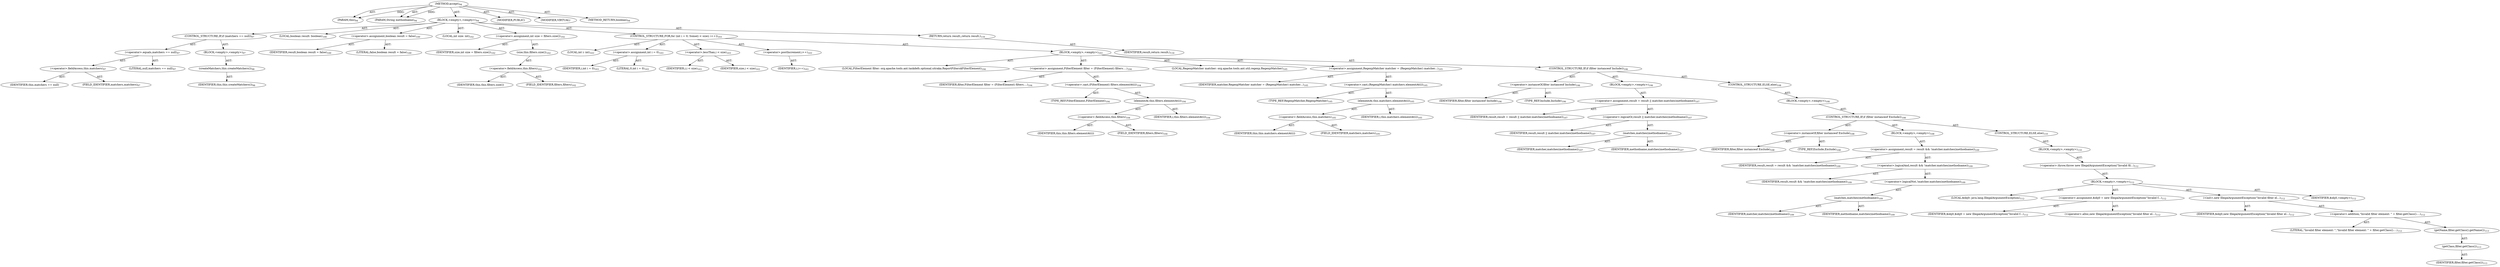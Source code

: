 digraph "accept" {  
"111669149700" [label = <(METHOD,accept)<SUB>94</SUB>> ]
"115964116992" [label = <(PARAM,this)<SUB>94</SUB>> ]
"115964117000" [label = <(PARAM,String methodname)<SUB>94</SUB>> ]
"25769803780" [label = <(BLOCK,&lt;empty&gt;,&lt;empty&gt;)<SUB>94</SUB>> ]
"47244640256" [label = <(CONTROL_STRUCTURE,IF,if (matchers == null))<SUB>97</SUB>> ]
"30064771085" [label = <(&lt;operator&gt;.equals,matchers == null)<SUB>97</SUB>> ]
"30064771086" [label = <(&lt;operator&gt;.fieldAccess,this.matchers)<SUB>97</SUB>> ]
"68719476746" [label = <(IDENTIFIER,this,matchers == null)> ]
"55834574854" [label = <(FIELD_IDENTIFIER,matchers,matchers)<SUB>97</SUB>> ]
"90194313217" [label = <(LITERAL,null,matchers == null)<SUB>97</SUB>> ]
"25769803781" [label = <(BLOCK,&lt;empty&gt;,&lt;empty&gt;)<SUB>97</SUB>> ]
"30064771087" [label = <(createMatchers,this.createMatchers())<SUB>98</SUB>> ]
"68719476736" [label = <(IDENTIFIER,this,this.createMatchers())<SUB>98</SUB>> ]
"94489280512" [label = <(LOCAL,boolean result: boolean)<SUB>100</SUB>> ]
"30064771088" [label = <(&lt;operator&gt;.assignment,boolean result = false)<SUB>100</SUB>> ]
"68719476747" [label = <(IDENTIFIER,result,boolean result = false)<SUB>100</SUB>> ]
"90194313218" [label = <(LITERAL,false,boolean result = false)<SUB>100</SUB>> ]
"94489280513" [label = <(LOCAL,int size: int)<SUB>102</SUB>> ]
"30064771089" [label = <(&lt;operator&gt;.assignment,int size = filters.size())<SUB>102</SUB>> ]
"68719476748" [label = <(IDENTIFIER,size,int size = filters.size())<SUB>102</SUB>> ]
"30064771090" [label = <(size,this.filters.size())<SUB>102</SUB>> ]
"30064771091" [label = <(&lt;operator&gt;.fieldAccess,this.filters)<SUB>102</SUB>> ]
"68719476749" [label = <(IDENTIFIER,this,this.filters.size())> ]
"55834574855" [label = <(FIELD_IDENTIFIER,filters,filters)<SUB>102</SUB>> ]
"47244640257" [label = <(CONTROL_STRUCTURE,FOR,for (int i = 0; Some(i &lt; size); i++))<SUB>103</SUB>> ]
"94489280514" [label = <(LOCAL,int i: int)<SUB>103</SUB>> ]
"30064771092" [label = <(&lt;operator&gt;.assignment,int i = 0)<SUB>103</SUB>> ]
"68719476750" [label = <(IDENTIFIER,i,int i = 0)<SUB>103</SUB>> ]
"90194313219" [label = <(LITERAL,0,int i = 0)<SUB>103</SUB>> ]
"30064771093" [label = <(&lt;operator&gt;.lessThan,i &lt; size)<SUB>103</SUB>> ]
"68719476751" [label = <(IDENTIFIER,i,i &lt; size)<SUB>103</SUB>> ]
"68719476752" [label = <(IDENTIFIER,size,i &lt; size)<SUB>103</SUB>> ]
"30064771094" [label = <(&lt;operator&gt;.postIncrement,i++)<SUB>103</SUB>> ]
"68719476753" [label = <(IDENTIFIER,i,i++)<SUB>103</SUB>> ]
"25769803782" [label = <(BLOCK,&lt;empty&gt;,&lt;empty&gt;)<SUB>103</SUB>> ]
"94489280515" [label = <(LOCAL,FilterElement filter: org.apache.tools.ant.taskdefs.optional.sitraka.ReportFilters$FilterElement)<SUB>104</SUB>> ]
"30064771095" [label = <(&lt;operator&gt;.assignment,FilterElement filter = (FilterElement) filters....)<SUB>104</SUB>> ]
"68719476754" [label = <(IDENTIFIER,filter,FilterElement filter = (FilterElement) filters....)<SUB>104</SUB>> ]
"30064771096" [label = <(&lt;operator&gt;.cast,(FilterElement) filters.elementAt(i))<SUB>104</SUB>> ]
"180388626432" [label = <(TYPE_REF,FilterElement,FilterElement)<SUB>104</SUB>> ]
"30064771097" [label = <(elementAt,this.filters.elementAt(i))<SUB>104</SUB>> ]
"30064771098" [label = <(&lt;operator&gt;.fieldAccess,this.filters)<SUB>104</SUB>> ]
"68719476755" [label = <(IDENTIFIER,this,this.filters.elementAt(i))> ]
"55834574856" [label = <(FIELD_IDENTIFIER,filters,filters)<SUB>104</SUB>> ]
"68719476756" [label = <(IDENTIFIER,i,this.filters.elementAt(i))<SUB>104</SUB>> ]
"94489280516" [label = <(LOCAL,RegexpMatcher matcher: org.apache.tools.ant.util.regexp.RegexpMatcher)<SUB>105</SUB>> ]
"30064771099" [label = <(&lt;operator&gt;.assignment,RegexpMatcher matcher = (RegexpMatcher) matcher...)<SUB>105</SUB>> ]
"68719476757" [label = <(IDENTIFIER,matcher,RegexpMatcher matcher = (RegexpMatcher) matcher...)<SUB>105</SUB>> ]
"30064771100" [label = <(&lt;operator&gt;.cast,(RegexpMatcher) matchers.elementAt(i))<SUB>105</SUB>> ]
"180388626433" [label = <(TYPE_REF,RegexpMatcher,RegexpMatcher)<SUB>105</SUB>> ]
"30064771101" [label = <(elementAt,this.matchers.elementAt(i))<SUB>105</SUB>> ]
"30064771102" [label = <(&lt;operator&gt;.fieldAccess,this.matchers)<SUB>105</SUB>> ]
"68719476758" [label = <(IDENTIFIER,this,this.matchers.elementAt(i))> ]
"55834574857" [label = <(FIELD_IDENTIFIER,matchers,matchers)<SUB>105</SUB>> ]
"68719476759" [label = <(IDENTIFIER,i,this.matchers.elementAt(i))<SUB>105</SUB>> ]
"47244640258" [label = <(CONTROL_STRUCTURE,IF,if (filter instanceof Include))<SUB>106</SUB>> ]
"30064771103" [label = <(&lt;operator&gt;.instanceOf,filter instanceof Include)<SUB>106</SUB>> ]
"68719476760" [label = <(IDENTIFIER,filter,filter instanceof Include)<SUB>106</SUB>> ]
"180388626434" [label = <(TYPE_REF,Include,Include)<SUB>106</SUB>> ]
"25769803783" [label = <(BLOCK,&lt;empty&gt;,&lt;empty&gt;)<SUB>106</SUB>> ]
"30064771104" [label = <(&lt;operator&gt;.assignment,result = result || matcher.matches(methodname))<SUB>107</SUB>> ]
"68719476761" [label = <(IDENTIFIER,result,result = result || matcher.matches(methodname))<SUB>107</SUB>> ]
"30064771105" [label = <(&lt;operator&gt;.logicalOr,result || matcher.matches(methodname))<SUB>107</SUB>> ]
"68719476762" [label = <(IDENTIFIER,result,result || matcher.matches(methodname))<SUB>107</SUB>> ]
"30064771106" [label = <(matches,matches(methodname))<SUB>107</SUB>> ]
"68719476763" [label = <(IDENTIFIER,matcher,matches(methodname))<SUB>107</SUB>> ]
"68719476764" [label = <(IDENTIFIER,methodname,matches(methodname))<SUB>107</SUB>> ]
"47244640259" [label = <(CONTROL_STRUCTURE,ELSE,else)<SUB>108</SUB>> ]
"25769803784" [label = <(BLOCK,&lt;empty&gt;,&lt;empty&gt;)<SUB>108</SUB>> ]
"47244640260" [label = <(CONTROL_STRUCTURE,IF,if (filter instanceof Exclude))<SUB>108</SUB>> ]
"30064771107" [label = <(&lt;operator&gt;.instanceOf,filter instanceof Exclude)<SUB>108</SUB>> ]
"68719476765" [label = <(IDENTIFIER,filter,filter instanceof Exclude)<SUB>108</SUB>> ]
"180388626435" [label = <(TYPE_REF,Exclude,Exclude)<SUB>108</SUB>> ]
"25769803785" [label = <(BLOCK,&lt;empty&gt;,&lt;empty&gt;)<SUB>108</SUB>> ]
"30064771108" [label = <(&lt;operator&gt;.assignment,result = result &amp;&amp; !matcher.matches(methodname))<SUB>109</SUB>> ]
"68719476766" [label = <(IDENTIFIER,result,result = result &amp;&amp; !matcher.matches(methodname))<SUB>109</SUB>> ]
"30064771109" [label = <(&lt;operator&gt;.logicalAnd,result &amp;&amp; !matcher.matches(methodname))<SUB>109</SUB>> ]
"68719476767" [label = <(IDENTIFIER,result,result &amp;&amp; !matcher.matches(methodname))<SUB>109</SUB>> ]
"30064771110" [label = <(&lt;operator&gt;.logicalNot,!matcher.matches(methodname))<SUB>109</SUB>> ]
"30064771111" [label = <(matches,matches(methodname))<SUB>109</SUB>> ]
"68719476768" [label = <(IDENTIFIER,matcher,matches(methodname))<SUB>109</SUB>> ]
"68719476769" [label = <(IDENTIFIER,methodname,matches(methodname))<SUB>109</SUB>> ]
"47244640261" [label = <(CONTROL_STRUCTURE,ELSE,else)<SUB>110</SUB>> ]
"25769803786" [label = <(BLOCK,&lt;empty&gt;,&lt;empty&gt;)<SUB>110</SUB>> ]
"30064771112" [label = <(&lt;operator&gt;.throw,throw new IllegalArgumentException(&quot;Invalid fil...)<SUB>112</SUB>> ]
"25769803787" [label = <(BLOCK,&lt;empty&gt;,&lt;empty&gt;)<SUB>112</SUB>> ]
"94489280517" [label = <(LOCAL,$obj0: java.lang.IllegalArgumentException)<SUB>112</SUB>> ]
"30064771113" [label = <(&lt;operator&gt;.assignment,$obj0 = new IllegalArgumentException(&quot;Invalid f...)<SUB>112</SUB>> ]
"68719476770" [label = <(IDENTIFIER,$obj0,$obj0 = new IllegalArgumentException(&quot;Invalid f...)<SUB>112</SUB>> ]
"30064771114" [label = <(&lt;operator&gt;.alloc,new IllegalArgumentException(&quot;Invalid filter el...)<SUB>112</SUB>> ]
"30064771115" [label = <(&lt;init&gt;,new IllegalArgumentException(&quot;Invalid filter el...)<SUB>112</SUB>> ]
"68719476771" [label = <(IDENTIFIER,$obj0,new IllegalArgumentException(&quot;Invalid filter el...)<SUB>112</SUB>> ]
"30064771116" [label = <(&lt;operator&gt;.addition,&quot;Invalid filter element: &quot; + filter.getClass()....)<SUB>112</SUB>> ]
"90194313220" [label = <(LITERAL,&quot;Invalid filter element: &quot;,&quot;Invalid filter element: &quot; + filter.getClass()....)<SUB>112</SUB>> ]
"30064771117" [label = <(getName,filter.getClass().getName())<SUB>113</SUB>> ]
"30064771118" [label = <(getClass,filter.getClass())<SUB>113</SUB>> ]
"68719476772" [label = <(IDENTIFIER,filter,filter.getClass())<SUB>113</SUB>> ]
"68719476773" [label = <(IDENTIFIER,$obj0,&lt;empty&gt;)<SUB>112</SUB>> ]
"146028888065" [label = <(RETURN,return result;,return result;)<SUB>116</SUB>> ]
"68719476774" [label = <(IDENTIFIER,result,return result;)<SUB>116</SUB>> ]
"133143986186" [label = <(MODIFIER,PUBLIC)> ]
"133143986187" [label = <(MODIFIER,VIRTUAL)> ]
"128849018884" [label = <(METHOD_RETURN,boolean)<SUB>94</SUB>> ]
  "111669149700" -> "115964116992"  [ label = "AST: "] 
  "111669149700" -> "115964117000"  [ label = "AST: "] 
  "111669149700" -> "25769803780"  [ label = "AST: "] 
  "111669149700" -> "133143986186"  [ label = "AST: "] 
  "111669149700" -> "133143986187"  [ label = "AST: "] 
  "111669149700" -> "128849018884"  [ label = "AST: "] 
  "25769803780" -> "47244640256"  [ label = "AST: "] 
  "25769803780" -> "94489280512"  [ label = "AST: "] 
  "25769803780" -> "30064771088"  [ label = "AST: "] 
  "25769803780" -> "94489280513"  [ label = "AST: "] 
  "25769803780" -> "30064771089"  [ label = "AST: "] 
  "25769803780" -> "47244640257"  [ label = "AST: "] 
  "25769803780" -> "146028888065"  [ label = "AST: "] 
  "47244640256" -> "30064771085"  [ label = "AST: "] 
  "47244640256" -> "25769803781"  [ label = "AST: "] 
  "30064771085" -> "30064771086"  [ label = "AST: "] 
  "30064771085" -> "90194313217"  [ label = "AST: "] 
  "30064771086" -> "68719476746"  [ label = "AST: "] 
  "30064771086" -> "55834574854"  [ label = "AST: "] 
  "25769803781" -> "30064771087"  [ label = "AST: "] 
  "30064771087" -> "68719476736"  [ label = "AST: "] 
  "30064771088" -> "68719476747"  [ label = "AST: "] 
  "30064771088" -> "90194313218"  [ label = "AST: "] 
  "30064771089" -> "68719476748"  [ label = "AST: "] 
  "30064771089" -> "30064771090"  [ label = "AST: "] 
  "30064771090" -> "30064771091"  [ label = "AST: "] 
  "30064771091" -> "68719476749"  [ label = "AST: "] 
  "30064771091" -> "55834574855"  [ label = "AST: "] 
  "47244640257" -> "94489280514"  [ label = "AST: "] 
  "47244640257" -> "30064771092"  [ label = "AST: "] 
  "47244640257" -> "30064771093"  [ label = "AST: "] 
  "47244640257" -> "30064771094"  [ label = "AST: "] 
  "47244640257" -> "25769803782"  [ label = "AST: "] 
  "30064771092" -> "68719476750"  [ label = "AST: "] 
  "30064771092" -> "90194313219"  [ label = "AST: "] 
  "30064771093" -> "68719476751"  [ label = "AST: "] 
  "30064771093" -> "68719476752"  [ label = "AST: "] 
  "30064771094" -> "68719476753"  [ label = "AST: "] 
  "25769803782" -> "94489280515"  [ label = "AST: "] 
  "25769803782" -> "30064771095"  [ label = "AST: "] 
  "25769803782" -> "94489280516"  [ label = "AST: "] 
  "25769803782" -> "30064771099"  [ label = "AST: "] 
  "25769803782" -> "47244640258"  [ label = "AST: "] 
  "30064771095" -> "68719476754"  [ label = "AST: "] 
  "30064771095" -> "30064771096"  [ label = "AST: "] 
  "30064771096" -> "180388626432"  [ label = "AST: "] 
  "30064771096" -> "30064771097"  [ label = "AST: "] 
  "30064771097" -> "30064771098"  [ label = "AST: "] 
  "30064771097" -> "68719476756"  [ label = "AST: "] 
  "30064771098" -> "68719476755"  [ label = "AST: "] 
  "30064771098" -> "55834574856"  [ label = "AST: "] 
  "30064771099" -> "68719476757"  [ label = "AST: "] 
  "30064771099" -> "30064771100"  [ label = "AST: "] 
  "30064771100" -> "180388626433"  [ label = "AST: "] 
  "30064771100" -> "30064771101"  [ label = "AST: "] 
  "30064771101" -> "30064771102"  [ label = "AST: "] 
  "30064771101" -> "68719476759"  [ label = "AST: "] 
  "30064771102" -> "68719476758"  [ label = "AST: "] 
  "30064771102" -> "55834574857"  [ label = "AST: "] 
  "47244640258" -> "30064771103"  [ label = "AST: "] 
  "47244640258" -> "25769803783"  [ label = "AST: "] 
  "47244640258" -> "47244640259"  [ label = "AST: "] 
  "30064771103" -> "68719476760"  [ label = "AST: "] 
  "30064771103" -> "180388626434"  [ label = "AST: "] 
  "25769803783" -> "30064771104"  [ label = "AST: "] 
  "30064771104" -> "68719476761"  [ label = "AST: "] 
  "30064771104" -> "30064771105"  [ label = "AST: "] 
  "30064771105" -> "68719476762"  [ label = "AST: "] 
  "30064771105" -> "30064771106"  [ label = "AST: "] 
  "30064771106" -> "68719476763"  [ label = "AST: "] 
  "30064771106" -> "68719476764"  [ label = "AST: "] 
  "47244640259" -> "25769803784"  [ label = "AST: "] 
  "25769803784" -> "47244640260"  [ label = "AST: "] 
  "47244640260" -> "30064771107"  [ label = "AST: "] 
  "47244640260" -> "25769803785"  [ label = "AST: "] 
  "47244640260" -> "47244640261"  [ label = "AST: "] 
  "30064771107" -> "68719476765"  [ label = "AST: "] 
  "30064771107" -> "180388626435"  [ label = "AST: "] 
  "25769803785" -> "30064771108"  [ label = "AST: "] 
  "30064771108" -> "68719476766"  [ label = "AST: "] 
  "30064771108" -> "30064771109"  [ label = "AST: "] 
  "30064771109" -> "68719476767"  [ label = "AST: "] 
  "30064771109" -> "30064771110"  [ label = "AST: "] 
  "30064771110" -> "30064771111"  [ label = "AST: "] 
  "30064771111" -> "68719476768"  [ label = "AST: "] 
  "30064771111" -> "68719476769"  [ label = "AST: "] 
  "47244640261" -> "25769803786"  [ label = "AST: "] 
  "25769803786" -> "30064771112"  [ label = "AST: "] 
  "30064771112" -> "25769803787"  [ label = "AST: "] 
  "25769803787" -> "94489280517"  [ label = "AST: "] 
  "25769803787" -> "30064771113"  [ label = "AST: "] 
  "25769803787" -> "30064771115"  [ label = "AST: "] 
  "25769803787" -> "68719476773"  [ label = "AST: "] 
  "30064771113" -> "68719476770"  [ label = "AST: "] 
  "30064771113" -> "30064771114"  [ label = "AST: "] 
  "30064771115" -> "68719476771"  [ label = "AST: "] 
  "30064771115" -> "30064771116"  [ label = "AST: "] 
  "30064771116" -> "90194313220"  [ label = "AST: "] 
  "30064771116" -> "30064771117"  [ label = "AST: "] 
  "30064771117" -> "30064771118"  [ label = "AST: "] 
  "30064771118" -> "68719476772"  [ label = "AST: "] 
  "146028888065" -> "68719476774"  [ label = "AST: "] 
  "111669149700" -> "115964116992"  [ label = "DDG: "] 
  "111669149700" -> "115964117000"  [ label = "DDG: "] 
}
